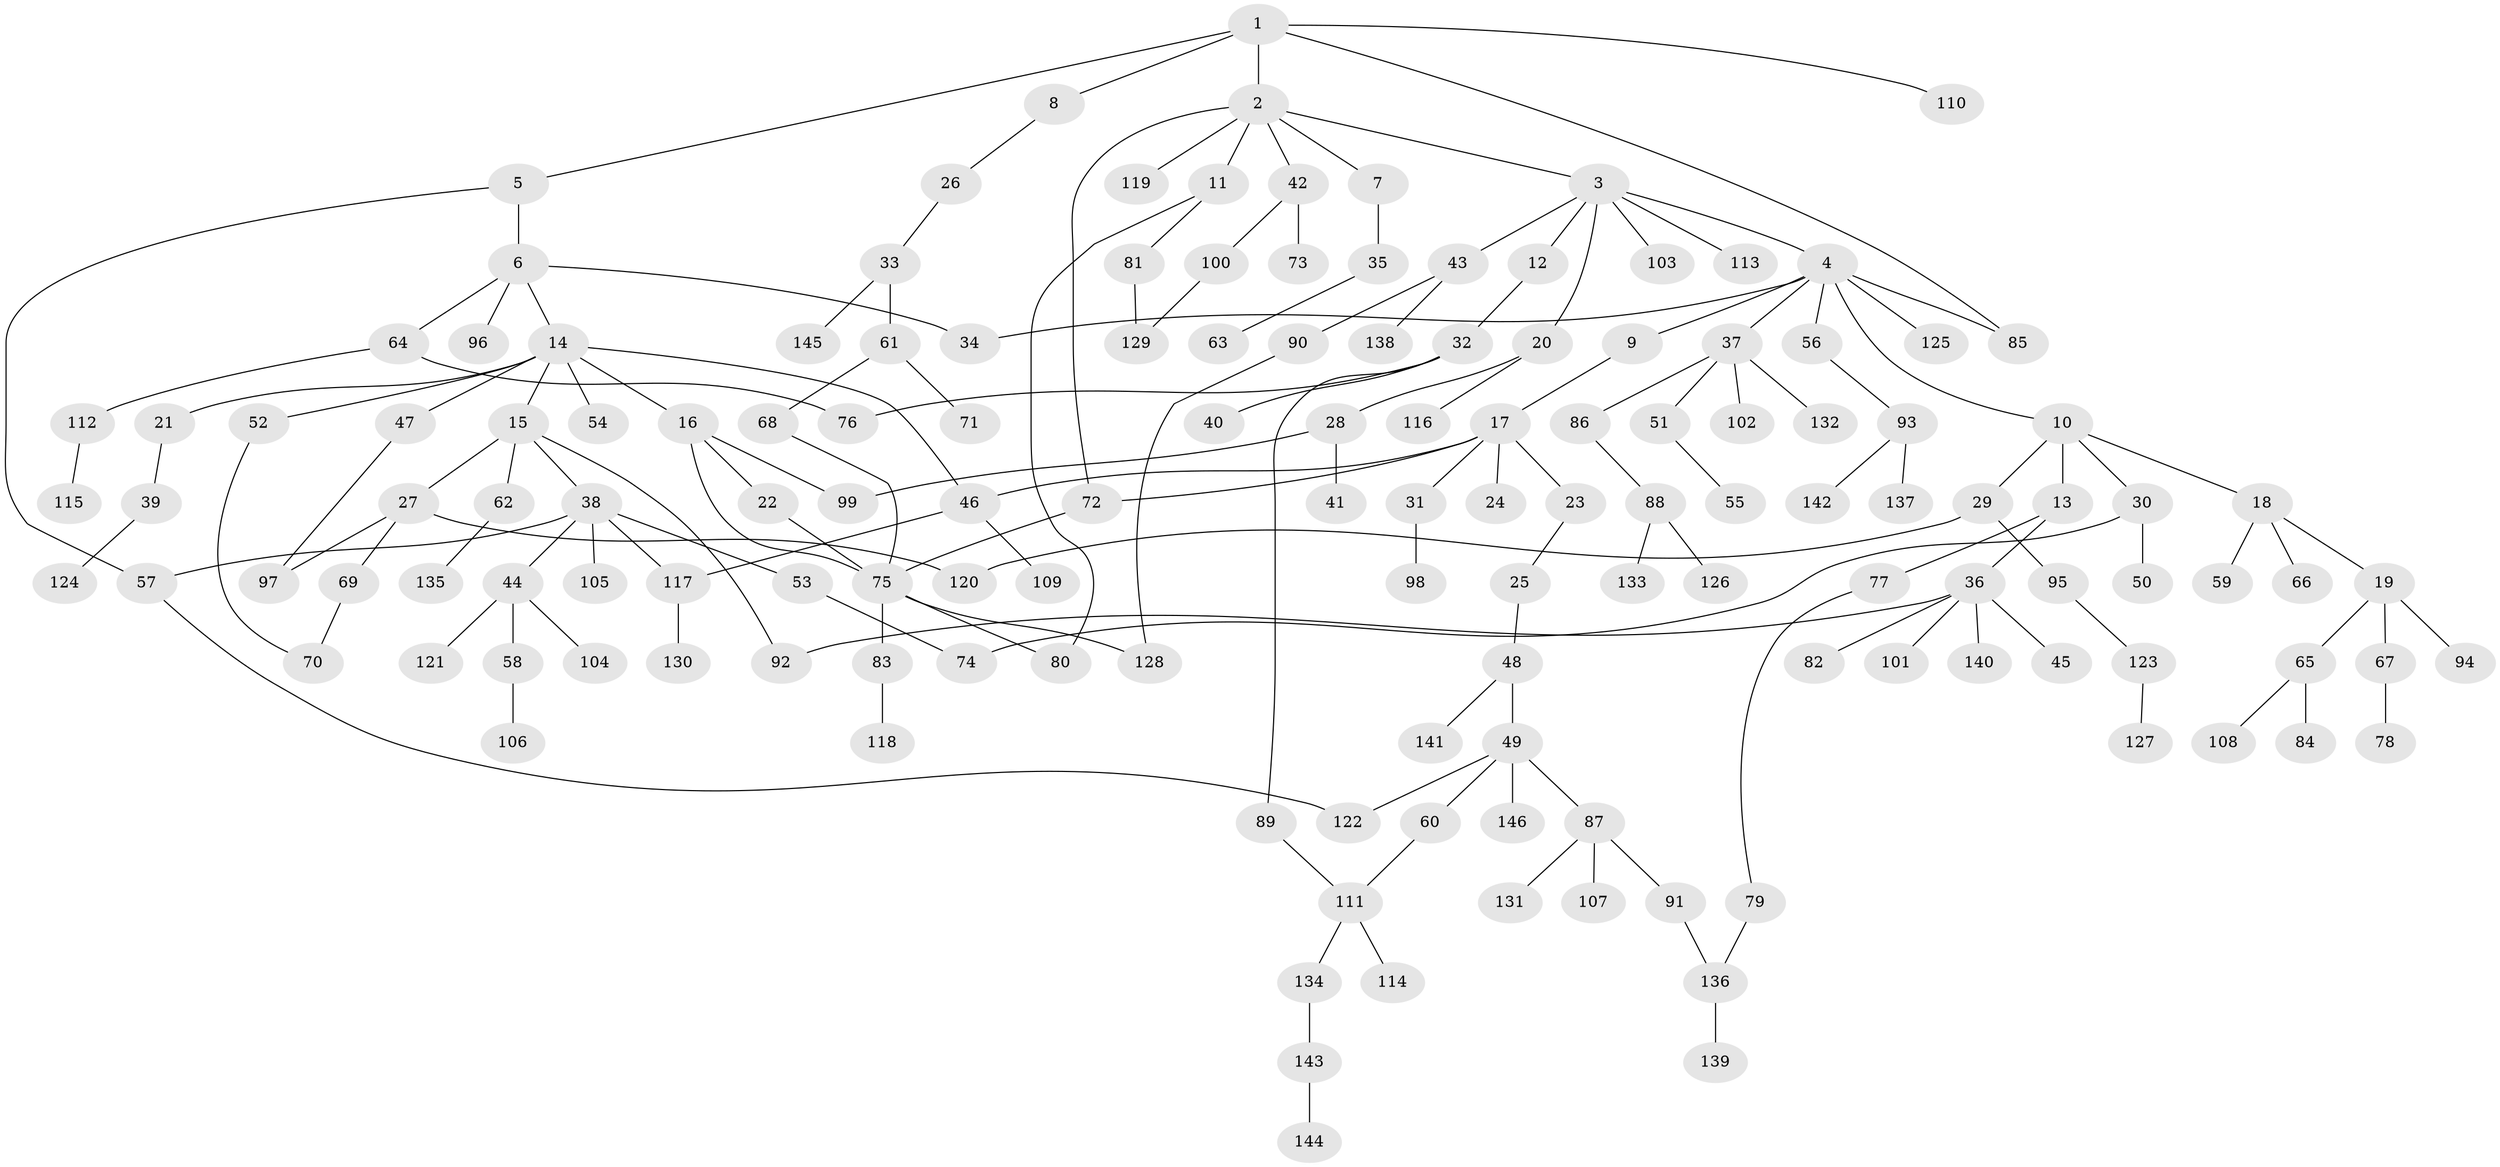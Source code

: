 // coarse degree distribution, {4: 0.06818181818181818, 6: 0.03409090909090909, 7: 0.022727272727272728, 3: 0.17045454545454544, 2: 0.42045454545454547, 5: 0.045454545454545456, 1: 0.23863636363636365}
// Generated by graph-tools (version 1.1) at 2025/49/03/04/25 22:49:11]
// undirected, 146 vertices, 167 edges
graph export_dot {
  node [color=gray90,style=filled];
  1;
  2;
  3;
  4;
  5;
  6;
  7;
  8;
  9;
  10;
  11;
  12;
  13;
  14;
  15;
  16;
  17;
  18;
  19;
  20;
  21;
  22;
  23;
  24;
  25;
  26;
  27;
  28;
  29;
  30;
  31;
  32;
  33;
  34;
  35;
  36;
  37;
  38;
  39;
  40;
  41;
  42;
  43;
  44;
  45;
  46;
  47;
  48;
  49;
  50;
  51;
  52;
  53;
  54;
  55;
  56;
  57;
  58;
  59;
  60;
  61;
  62;
  63;
  64;
  65;
  66;
  67;
  68;
  69;
  70;
  71;
  72;
  73;
  74;
  75;
  76;
  77;
  78;
  79;
  80;
  81;
  82;
  83;
  84;
  85;
  86;
  87;
  88;
  89;
  90;
  91;
  92;
  93;
  94;
  95;
  96;
  97;
  98;
  99;
  100;
  101;
  102;
  103;
  104;
  105;
  106;
  107;
  108;
  109;
  110;
  111;
  112;
  113;
  114;
  115;
  116;
  117;
  118;
  119;
  120;
  121;
  122;
  123;
  124;
  125;
  126;
  127;
  128;
  129;
  130;
  131;
  132;
  133;
  134;
  135;
  136;
  137;
  138;
  139;
  140;
  141;
  142;
  143;
  144;
  145;
  146;
  1 -- 2;
  1 -- 5;
  1 -- 8;
  1 -- 110;
  1 -- 85;
  2 -- 3;
  2 -- 7;
  2 -- 11;
  2 -- 42;
  2 -- 119;
  2 -- 72;
  3 -- 4;
  3 -- 12;
  3 -- 20;
  3 -- 43;
  3 -- 103;
  3 -- 113;
  4 -- 9;
  4 -- 10;
  4 -- 37;
  4 -- 56;
  4 -- 85;
  4 -- 125;
  4 -- 34;
  5 -- 6;
  5 -- 57;
  6 -- 14;
  6 -- 34;
  6 -- 64;
  6 -- 96;
  7 -- 35;
  8 -- 26;
  9 -- 17;
  10 -- 13;
  10 -- 18;
  10 -- 29;
  10 -- 30;
  11 -- 81;
  11 -- 80;
  12 -- 32;
  13 -- 36;
  13 -- 77;
  14 -- 15;
  14 -- 16;
  14 -- 21;
  14 -- 46;
  14 -- 47;
  14 -- 52;
  14 -- 54;
  15 -- 27;
  15 -- 38;
  15 -- 62;
  15 -- 92;
  16 -- 22;
  16 -- 99;
  16 -- 75;
  17 -- 23;
  17 -- 24;
  17 -- 31;
  17 -- 72;
  17 -- 46;
  18 -- 19;
  18 -- 59;
  18 -- 66;
  19 -- 65;
  19 -- 67;
  19 -- 94;
  20 -- 28;
  20 -- 116;
  21 -- 39;
  22 -- 75;
  23 -- 25;
  25 -- 48;
  26 -- 33;
  27 -- 69;
  27 -- 120;
  27 -- 97;
  28 -- 41;
  28 -- 99;
  29 -- 95;
  29 -- 120;
  30 -- 50;
  30 -- 74;
  31 -- 98;
  32 -- 40;
  32 -- 76;
  32 -- 89;
  33 -- 61;
  33 -- 145;
  35 -- 63;
  36 -- 45;
  36 -- 82;
  36 -- 92;
  36 -- 101;
  36 -- 140;
  37 -- 51;
  37 -- 86;
  37 -- 102;
  37 -- 132;
  38 -- 44;
  38 -- 53;
  38 -- 105;
  38 -- 117;
  38 -- 57;
  39 -- 124;
  42 -- 73;
  42 -- 100;
  43 -- 90;
  43 -- 138;
  44 -- 58;
  44 -- 104;
  44 -- 121;
  46 -- 109;
  46 -- 117;
  47 -- 97;
  48 -- 49;
  48 -- 141;
  49 -- 60;
  49 -- 87;
  49 -- 146;
  49 -- 122;
  51 -- 55;
  52 -- 70;
  53 -- 74;
  56 -- 93;
  57 -- 122;
  58 -- 106;
  60 -- 111;
  61 -- 68;
  61 -- 71;
  62 -- 135;
  64 -- 112;
  64 -- 76;
  65 -- 84;
  65 -- 108;
  67 -- 78;
  68 -- 75;
  69 -- 70;
  72 -- 75;
  75 -- 80;
  75 -- 83;
  75 -- 128;
  77 -- 79;
  79 -- 136;
  81 -- 129;
  83 -- 118;
  86 -- 88;
  87 -- 91;
  87 -- 107;
  87 -- 131;
  88 -- 126;
  88 -- 133;
  89 -- 111;
  90 -- 128;
  91 -- 136;
  93 -- 137;
  93 -- 142;
  95 -- 123;
  100 -- 129;
  111 -- 114;
  111 -- 134;
  112 -- 115;
  117 -- 130;
  123 -- 127;
  134 -- 143;
  136 -- 139;
  143 -- 144;
}
